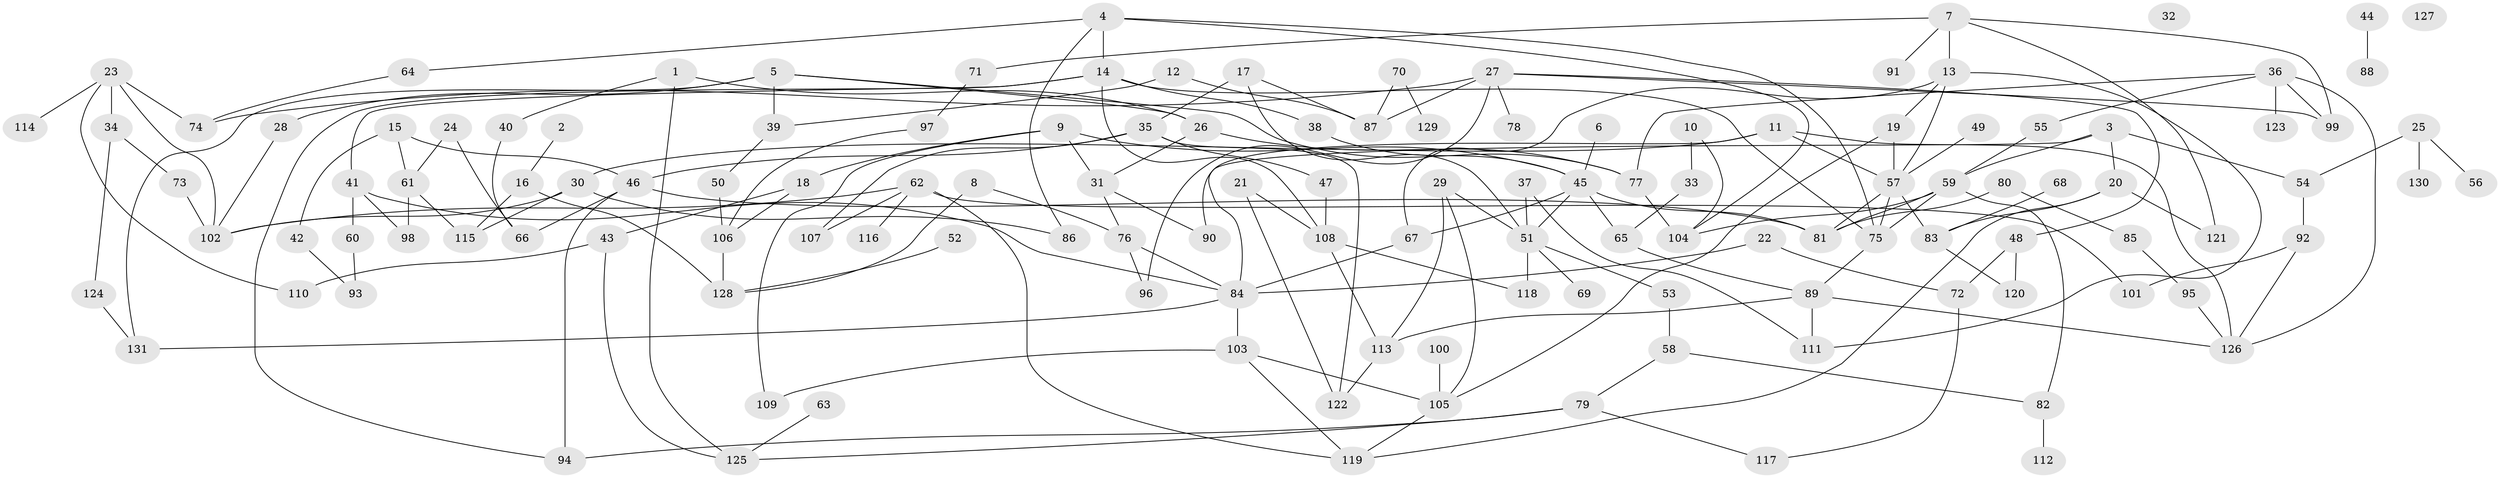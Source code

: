// Generated by graph-tools (version 1.1) at 2025/39/03/09/25 04:39:29]
// undirected, 131 vertices, 194 edges
graph export_dot {
graph [start="1"]
  node [color=gray90,style=filled];
  1;
  2;
  3;
  4;
  5;
  6;
  7;
  8;
  9;
  10;
  11;
  12;
  13;
  14;
  15;
  16;
  17;
  18;
  19;
  20;
  21;
  22;
  23;
  24;
  25;
  26;
  27;
  28;
  29;
  30;
  31;
  32;
  33;
  34;
  35;
  36;
  37;
  38;
  39;
  40;
  41;
  42;
  43;
  44;
  45;
  46;
  47;
  48;
  49;
  50;
  51;
  52;
  53;
  54;
  55;
  56;
  57;
  58;
  59;
  60;
  61;
  62;
  63;
  64;
  65;
  66;
  67;
  68;
  69;
  70;
  71;
  72;
  73;
  74;
  75;
  76;
  77;
  78;
  79;
  80;
  81;
  82;
  83;
  84;
  85;
  86;
  87;
  88;
  89;
  90;
  91;
  92;
  93;
  94;
  95;
  96;
  97;
  98;
  99;
  100;
  101;
  102;
  103;
  104;
  105;
  106;
  107;
  108;
  109;
  110;
  111;
  112;
  113;
  114;
  115;
  116;
  117;
  118;
  119;
  120;
  121;
  122;
  123;
  124;
  125;
  126;
  127;
  128;
  129;
  130;
  131;
  1 -- 26;
  1 -- 40;
  1 -- 125;
  2 -- 16;
  3 -- 20;
  3 -- 54;
  3 -- 59;
  3 -- 90;
  4 -- 14;
  4 -- 64;
  4 -- 75;
  4 -- 86;
  4 -- 104;
  5 -- 26;
  5 -- 28;
  5 -- 39;
  5 -- 77;
  5 -- 131;
  6 -- 45;
  7 -- 13;
  7 -- 71;
  7 -- 91;
  7 -- 99;
  7 -- 121;
  8 -- 76;
  8 -- 128;
  9 -- 18;
  9 -- 31;
  9 -- 45;
  9 -- 109;
  10 -- 33;
  10 -- 104;
  11 -- 30;
  11 -- 57;
  11 -- 84;
  11 -- 126;
  12 -- 39;
  12 -- 87;
  13 -- 19;
  13 -- 57;
  13 -- 67;
  13 -- 111;
  14 -- 38;
  14 -- 41;
  14 -- 75;
  14 -- 94;
  14 -- 108;
  15 -- 42;
  15 -- 46;
  15 -- 61;
  16 -- 115;
  16 -- 128;
  17 -- 35;
  17 -- 51;
  17 -- 87;
  18 -- 43;
  18 -- 106;
  19 -- 57;
  19 -- 105;
  20 -- 83;
  20 -- 119;
  20 -- 121;
  21 -- 108;
  21 -- 122;
  22 -- 72;
  22 -- 84;
  23 -- 34;
  23 -- 74;
  23 -- 102;
  23 -- 110;
  23 -- 114;
  24 -- 61;
  24 -- 66;
  25 -- 54;
  25 -- 56;
  25 -- 130;
  26 -- 31;
  26 -- 77;
  27 -- 48;
  27 -- 74;
  27 -- 78;
  27 -- 87;
  27 -- 96;
  27 -- 99;
  28 -- 102;
  29 -- 51;
  29 -- 105;
  29 -- 113;
  30 -- 86;
  30 -- 102;
  30 -- 115;
  31 -- 76;
  31 -- 90;
  33 -- 65;
  34 -- 73;
  34 -- 124;
  35 -- 46;
  35 -- 47;
  35 -- 107;
  35 -- 122;
  36 -- 55;
  36 -- 77;
  36 -- 99;
  36 -- 123;
  36 -- 126;
  37 -- 51;
  37 -- 111;
  38 -- 45;
  39 -- 50;
  40 -- 66;
  41 -- 60;
  41 -- 84;
  41 -- 98;
  42 -- 93;
  43 -- 110;
  43 -- 125;
  44 -- 88;
  45 -- 51;
  45 -- 65;
  45 -- 67;
  45 -- 81;
  46 -- 66;
  46 -- 81;
  46 -- 94;
  47 -- 108;
  48 -- 72;
  48 -- 120;
  49 -- 57;
  50 -- 106;
  51 -- 53;
  51 -- 69;
  51 -- 118;
  52 -- 128;
  53 -- 58;
  54 -- 92;
  55 -- 59;
  57 -- 75;
  57 -- 81;
  57 -- 83;
  58 -- 79;
  58 -- 82;
  59 -- 75;
  59 -- 81;
  59 -- 82;
  59 -- 104;
  60 -- 93;
  61 -- 98;
  61 -- 115;
  62 -- 101;
  62 -- 102;
  62 -- 107;
  62 -- 116;
  62 -- 119;
  63 -- 125;
  64 -- 74;
  65 -- 89;
  67 -- 84;
  68 -- 83;
  70 -- 87;
  70 -- 129;
  71 -- 97;
  72 -- 117;
  73 -- 102;
  75 -- 89;
  76 -- 84;
  76 -- 96;
  77 -- 104;
  79 -- 94;
  79 -- 117;
  79 -- 125;
  80 -- 81;
  80 -- 85;
  82 -- 112;
  83 -- 120;
  84 -- 103;
  84 -- 131;
  85 -- 95;
  89 -- 111;
  89 -- 113;
  89 -- 126;
  92 -- 101;
  92 -- 126;
  95 -- 126;
  97 -- 106;
  100 -- 105;
  103 -- 105;
  103 -- 109;
  103 -- 119;
  105 -- 119;
  106 -- 128;
  108 -- 113;
  108 -- 118;
  113 -- 122;
  124 -- 131;
}
